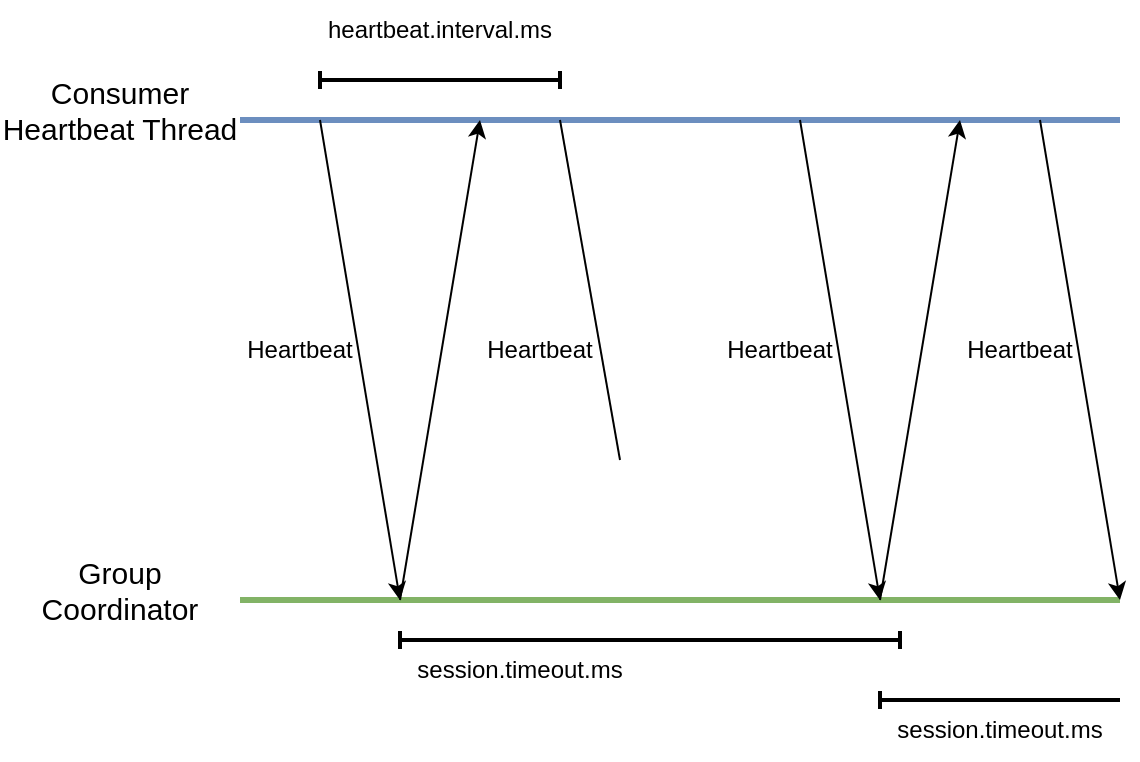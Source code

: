 <mxfile version="22.1.17" type="github">
  <diagram id="6oojn5KAw8aXJEHvEB7P" name="페이지-1">
    <mxGraphModel dx="2620" dy="2251" grid="1" gridSize="10" guides="1" tooltips="1" connect="1" arrows="1" fold="1" page="0" pageScale="1" pageWidth="1169" pageHeight="827" math="0" shadow="0">
      <root>
        <mxCell id="0" />
        <mxCell id="1" parent="0" />
        <mxCell id="rS5YzvvpMupWirfGaCEM-1" value="" style="endArrow=none;html=1;rounded=0;strokeWidth=3;fillColor=#dae8fc;strokeColor=#6c8ebf;" parent="1" edge="1">
          <mxGeometry width="50" height="50" relative="1" as="geometry">
            <mxPoint x="-840" y="-280" as="sourcePoint" />
            <mxPoint x="-400" y="-280" as="targetPoint" />
          </mxGeometry>
        </mxCell>
        <mxCell id="rS5YzvvpMupWirfGaCEM-2" value="" style="endArrow=none;html=1;rounded=0;strokeWidth=3;fillColor=#d5e8d4;strokeColor=#82b366;" parent="1" edge="1">
          <mxGeometry width="50" height="50" relative="1" as="geometry">
            <mxPoint x="-840" y="-40" as="sourcePoint" />
            <mxPoint x="-400" y="-40" as="targetPoint" />
          </mxGeometry>
        </mxCell>
        <mxCell id="rS5YzvvpMupWirfGaCEM-3" value="&lt;span style=&quot;font-size: 15px;&quot;&gt;Consumer&lt;br&gt;Heartbeat Thread&lt;br&gt;&lt;/span&gt;" style="text;html=1;strokeColor=none;fillColor=none;align=center;verticalAlign=middle;whiteSpace=wrap;rounded=0;" parent="1" vertex="1">
          <mxGeometry x="-960" y="-300" width="120" height="30" as="geometry" />
        </mxCell>
        <mxCell id="rS5YzvvpMupWirfGaCEM-4" value="&lt;span style=&quot;font-size: 15px;&quot;&gt;Group Coordinator&lt;br&gt;&lt;/span&gt;" style="text;html=1;strokeColor=none;fillColor=none;align=center;verticalAlign=middle;whiteSpace=wrap;rounded=0;" parent="1" vertex="1">
          <mxGeometry x="-960" y="-60" width="120" height="30" as="geometry" />
        </mxCell>
        <mxCell id="rS5YzvvpMupWirfGaCEM-7" value="" style="endArrow=baseDash;html=1;rounded=0;endFill=0;startArrow=baseDash;startFill=0;strokeWidth=2;" parent="1" edge="1">
          <mxGeometry width="50" height="50" relative="1" as="geometry">
            <mxPoint x="-680" y="-300" as="sourcePoint" />
            <mxPoint x="-800" y="-300" as="targetPoint" />
          </mxGeometry>
        </mxCell>
        <mxCell id="rS5YzvvpMupWirfGaCEM-8" value="" style="endArrow=none;html=1;rounded=0;endFill=0;" parent="1" edge="1">
          <mxGeometry width="50" height="50" relative="1" as="geometry">
            <mxPoint x="-680" y="-280" as="sourcePoint" />
            <mxPoint x="-650" y="-110" as="targetPoint" />
          </mxGeometry>
        </mxCell>
        <mxCell id="rS5YzvvpMupWirfGaCEM-10" value="" style="endArrow=baseDash;html=1;rounded=0;endFill=0;startArrow=baseDash;startFill=0;strokeWidth=2;" parent="1" edge="1">
          <mxGeometry width="50" height="50" relative="1" as="geometry">
            <mxPoint x="-510" y="-20" as="sourcePoint" />
            <mxPoint x="-760" y="-20" as="targetPoint" />
          </mxGeometry>
        </mxCell>
        <mxCell id="rS5YzvvpMupWirfGaCEM-13" value="Heartbeat" style="text;html=1;strokeColor=none;fillColor=none;align=center;verticalAlign=middle;whiteSpace=wrap;rounded=0;" parent="1" vertex="1">
          <mxGeometry x="-840" y="-180" width="60" height="30" as="geometry" />
        </mxCell>
        <mxCell id="rS5YzvvpMupWirfGaCEM-14" value="Heartbeat" style="text;html=1;strokeColor=none;fillColor=none;align=center;verticalAlign=middle;whiteSpace=wrap;rounded=0;" parent="1" vertex="1">
          <mxGeometry x="-720" y="-180" width="60" height="30" as="geometry" />
        </mxCell>
        <mxCell id="rS5YzvvpMupWirfGaCEM-15" value="Heartbeat" style="text;html=1;strokeColor=none;fillColor=none;align=center;verticalAlign=middle;whiteSpace=wrap;rounded=0;" parent="1" vertex="1">
          <mxGeometry x="-600" y="-180" width="60" height="30" as="geometry" />
        </mxCell>
        <mxCell id="rS5YzvvpMupWirfGaCEM-16" value="" style="endArrow=baseDash;html=1;rounded=0;endFill=0;startArrow=none;startFill=0;strokeWidth=2;exitX=1;exitY=0;exitDx=0;exitDy=0;" parent="1" edge="1" source="rS5YzvvpMupWirfGaCEM-19">
          <mxGeometry width="50" height="50" relative="1" as="geometry">
            <mxPoint x="-320" y="10" as="sourcePoint" />
            <mxPoint x="-520" y="10" as="targetPoint" />
          </mxGeometry>
        </mxCell>
        <mxCell id="rS5YzvvpMupWirfGaCEM-17" value="heartbeat.interval.ms" style="text;html=1;strokeColor=none;fillColor=none;align=center;verticalAlign=middle;whiteSpace=wrap;rounded=0;" parent="1" vertex="1">
          <mxGeometry x="-800" y="-340" width="120" height="30" as="geometry" />
        </mxCell>
        <mxCell id="rS5YzvvpMupWirfGaCEM-18" value="session.timeout.ms" style="text;html=1;strokeColor=none;fillColor=none;align=center;verticalAlign=middle;whiteSpace=wrap;rounded=0;" parent="1" vertex="1">
          <mxGeometry x="-760" y="-20" width="120" height="30" as="geometry" />
        </mxCell>
        <mxCell id="rS5YzvvpMupWirfGaCEM-19" value="session.timeout.ms" style="text;html=1;strokeColor=none;fillColor=none;align=center;verticalAlign=middle;whiteSpace=wrap;rounded=0;" parent="1" vertex="1">
          <mxGeometry x="-520" y="10" width="120" height="30" as="geometry" />
        </mxCell>
        <mxCell id="achgckSoFDiOkW1UGKP5-3" value="" style="endArrow=classic;html=1;rounded=0;" edge="1" parent="1">
          <mxGeometry width="50" height="50" relative="1" as="geometry">
            <mxPoint x="-800" y="-280" as="sourcePoint" />
            <mxPoint x="-760" y="-40" as="targetPoint" />
          </mxGeometry>
        </mxCell>
        <mxCell id="achgckSoFDiOkW1UGKP5-4" value="" style="endArrow=classic;html=1;rounded=0;" edge="1" parent="1">
          <mxGeometry width="50" height="50" relative="1" as="geometry">
            <mxPoint x="-760" y="-40" as="sourcePoint" />
            <mxPoint x="-720" y="-280" as="targetPoint" />
          </mxGeometry>
        </mxCell>
        <mxCell id="achgckSoFDiOkW1UGKP5-5" value="" style="endArrow=classic;html=1;rounded=0;" edge="1" parent="1">
          <mxGeometry width="50" height="50" relative="1" as="geometry">
            <mxPoint x="-560" y="-280" as="sourcePoint" />
            <mxPoint x="-520" y="-40" as="targetPoint" />
          </mxGeometry>
        </mxCell>
        <mxCell id="achgckSoFDiOkW1UGKP5-6" value="" style="endArrow=classic;html=1;rounded=0;" edge="1" parent="1">
          <mxGeometry width="50" height="50" relative="1" as="geometry">
            <mxPoint x="-520" y="-40" as="sourcePoint" />
            <mxPoint x="-480" y="-280" as="targetPoint" />
          </mxGeometry>
        </mxCell>
        <mxCell id="achgckSoFDiOkW1UGKP5-9" value="" style="endArrow=classic;html=1;rounded=0;" edge="1" parent="1">
          <mxGeometry width="50" height="50" relative="1" as="geometry">
            <mxPoint x="-440" y="-280" as="sourcePoint" />
            <mxPoint x="-400" y="-40" as="targetPoint" />
          </mxGeometry>
        </mxCell>
        <mxCell id="achgckSoFDiOkW1UGKP5-10" value="Heartbeat" style="text;html=1;strokeColor=none;fillColor=none;align=center;verticalAlign=middle;whiteSpace=wrap;rounded=0;" vertex="1" parent="1">
          <mxGeometry x="-480" y="-180" width="60" height="30" as="geometry" />
        </mxCell>
      </root>
    </mxGraphModel>
  </diagram>
</mxfile>
